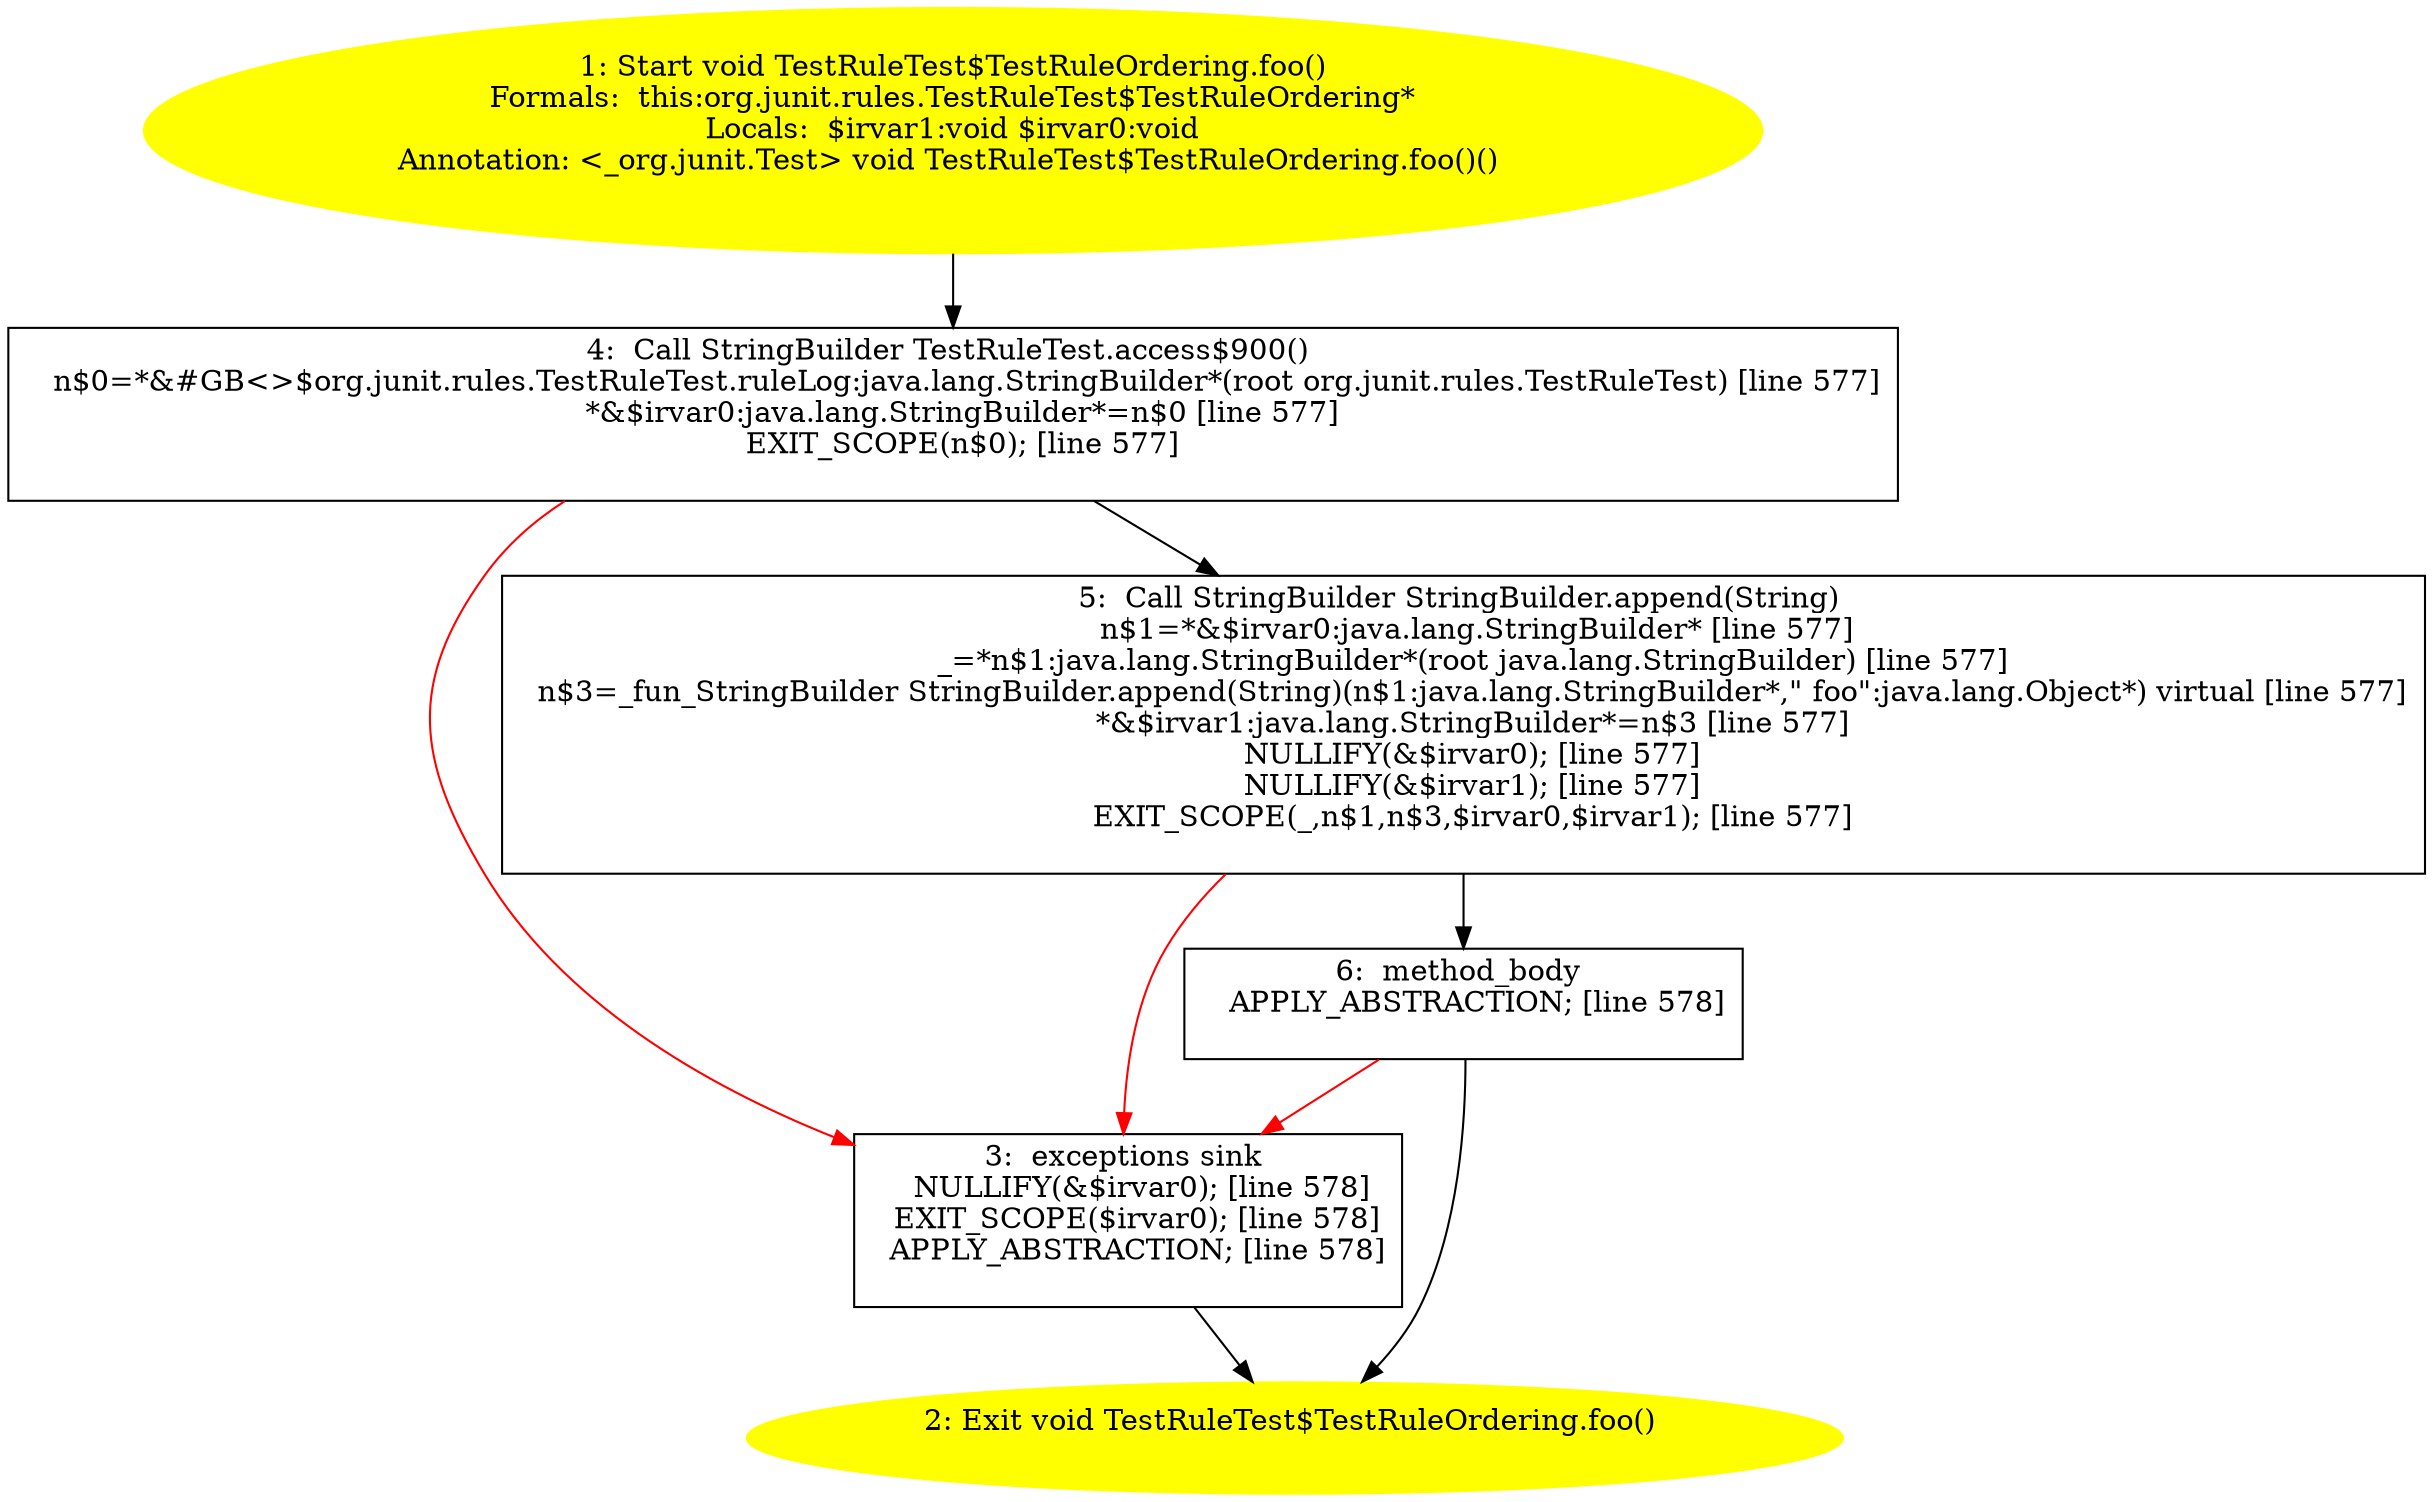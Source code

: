 /* @generated */
digraph cfg {
"org.junit.rules.TestRuleTest$TestRuleOrdering.foo():void.e55a4bdb137156fe27f2cd0a15fa9052_1" [label="1: Start void TestRuleTest$TestRuleOrdering.foo()\nFormals:  this:org.junit.rules.TestRuleTest$TestRuleOrdering*\nLocals:  $irvar1:void $irvar0:void\nAnnotation: <_org.junit.Test> void TestRuleTest$TestRuleOrdering.foo()() \n  " color=yellow style=filled]
	

	 "org.junit.rules.TestRuleTest$TestRuleOrdering.foo():void.e55a4bdb137156fe27f2cd0a15fa9052_1" -> "org.junit.rules.TestRuleTest$TestRuleOrdering.foo():void.e55a4bdb137156fe27f2cd0a15fa9052_4" ;
"org.junit.rules.TestRuleTest$TestRuleOrdering.foo():void.e55a4bdb137156fe27f2cd0a15fa9052_2" [label="2: Exit void TestRuleTest$TestRuleOrdering.foo() \n  " color=yellow style=filled]
	

"org.junit.rules.TestRuleTest$TestRuleOrdering.foo():void.e55a4bdb137156fe27f2cd0a15fa9052_3" [label="3:  exceptions sink \n   NULLIFY(&$irvar0); [line 578]\n  EXIT_SCOPE($irvar0); [line 578]\n  APPLY_ABSTRACTION; [line 578]\n " shape="box"]
	

	 "org.junit.rules.TestRuleTest$TestRuleOrdering.foo():void.e55a4bdb137156fe27f2cd0a15fa9052_3" -> "org.junit.rules.TestRuleTest$TestRuleOrdering.foo():void.e55a4bdb137156fe27f2cd0a15fa9052_2" ;
"org.junit.rules.TestRuleTest$TestRuleOrdering.foo():void.e55a4bdb137156fe27f2cd0a15fa9052_4" [label="4:  Call StringBuilder TestRuleTest.access$900() \n   n$0=*&#GB<>$org.junit.rules.TestRuleTest.ruleLog:java.lang.StringBuilder*(root org.junit.rules.TestRuleTest) [line 577]\n  *&$irvar0:java.lang.StringBuilder*=n$0 [line 577]\n  EXIT_SCOPE(n$0); [line 577]\n " shape="box"]
	

	 "org.junit.rules.TestRuleTest$TestRuleOrdering.foo():void.e55a4bdb137156fe27f2cd0a15fa9052_4" -> "org.junit.rules.TestRuleTest$TestRuleOrdering.foo():void.e55a4bdb137156fe27f2cd0a15fa9052_5" ;
	 "org.junit.rules.TestRuleTest$TestRuleOrdering.foo():void.e55a4bdb137156fe27f2cd0a15fa9052_4" -> "org.junit.rules.TestRuleTest$TestRuleOrdering.foo():void.e55a4bdb137156fe27f2cd0a15fa9052_3" [color="red" ];
"org.junit.rules.TestRuleTest$TestRuleOrdering.foo():void.e55a4bdb137156fe27f2cd0a15fa9052_5" [label="5:  Call StringBuilder StringBuilder.append(String) \n   n$1=*&$irvar0:java.lang.StringBuilder* [line 577]\n  _=*n$1:java.lang.StringBuilder*(root java.lang.StringBuilder) [line 577]\n  n$3=_fun_StringBuilder StringBuilder.append(String)(n$1:java.lang.StringBuilder*,\" foo\":java.lang.Object*) virtual [line 577]\n  *&$irvar1:java.lang.StringBuilder*=n$3 [line 577]\n  NULLIFY(&$irvar0); [line 577]\n  NULLIFY(&$irvar1); [line 577]\n  EXIT_SCOPE(_,n$1,n$3,$irvar0,$irvar1); [line 577]\n " shape="box"]
	

	 "org.junit.rules.TestRuleTest$TestRuleOrdering.foo():void.e55a4bdb137156fe27f2cd0a15fa9052_5" -> "org.junit.rules.TestRuleTest$TestRuleOrdering.foo():void.e55a4bdb137156fe27f2cd0a15fa9052_6" ;
	 "org.junit.rules.TestRuleTest$TestRuleOrdering.foo():void.e55a4bdb137156fe27f2cd0a15fa9052_5" -> "org.junit.rules.TestRuleTest$TestRuleOrdering.foo():void.e55a4bdb137156fe27f2cd0a15fa9052_3" [color="red" ];
"org.junit.rules.TestRuleTest$TestRuleOrdering.foo():void.e55a4bdb137156fe27f2cd0a15fa9052_6" [label="6:  method_body \n   APPLY_ABSTRACTION; [line 578]\n " shape="box"]
	

	 "org.junit.rules.TestRuleTest$TestRuleOrdering.foo():void.e55a4bdb137156fe27f2cd0a15fa9052_6" -> "org.junit.rules.TestRuleTest$TestRuleOrdering.foo():void.e55a4bdb137156fe27f2cd0a15fa9052_2" ;
	 "org.junit.rules.TestRuleTest$TestRuleOrdering.foo():void.e55a4bdb137156fe27f2cd0a15fa9052_6" -> "org.junit.rules.TestRuleTest$TestRuleOrdering.foo():void.e55a4bdb137156fe27f2cd0a15fa9052_3" [color="red" ];
}
